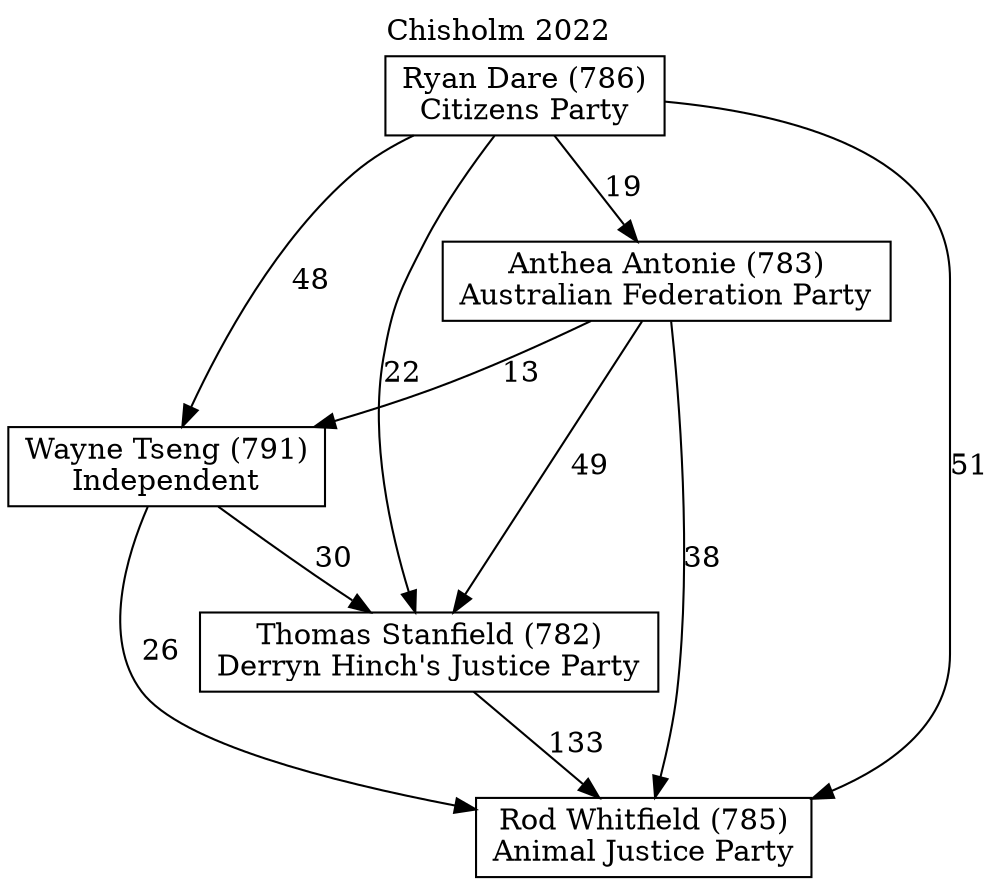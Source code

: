 // House preference flow
digraph "Rod Whitfield (785)_Chisholm_2022" {
	graph [label="Chisholm 2022" labelloc=t mclimit=10]
	node [shape=box]
	"Wayne Tseng (791)" [label="Wayne Tseng (791)
Independent"]
	"Rod Whitfield (785)" [label="Rod Whitfield (785)
Animal Justice Party"]
	"Ryan Dare (786)" [label="Ryan Dare (786)
Citizens Party"]
	"Anthea Antonie (783)" [label="Anthea Antonie (783)
Australian Federation Party"]
	"Thomas Stanfield (782)" [label="Thomas Stanfield (782)
Derryn Hinch's Justice Party"]
	"Wayne Tseng (791)" -> "Rod Whitfield (785)" [label=26]
	"Anthea Antonie (783)" -> "Thomas Stanfield (782)" [label=49]
	"Ryan Dare (786)" -> "Rod Whitfield (785)" [label=51]
	"Thomas Stanfield (782)" -> "Rod Whitfield (785)" [label=133]
	"Anthea Antonie (783)" -> "Wayne Tseng (791)" [label=13]
	"Wayne Tseng (791)" -> "Thomas Stanfield (782)" [label=30]
	"Ryan Dare (786)" -> "Wayne Tseng (791)" [label=48]
	"Ryan Dare (786)" -> "Thomas Stanfield (782)" [label=22]
	"Anthea Antonie (783)" -> "Rod Whitfield (785)" [label=38]
	"Ryan Dare (786)" -> "Anthea Antonie (783)" [label=19]
}
